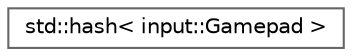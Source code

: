 digraph "Graphical Class Hierarchy"
{
 // LATEX_PDF_SIZE
  bgcolor="transparent";
  edge [fontname=Helvetica,fontsize=10,labelfontname=Helvetica,labelfontsize=10];
  node [fontname=Helvetica,fontsize=10,shape=box,height=0.2,width=0.4];
  rankdir="LR";
  Node0 [id="Node000000",label="std::hash\< input::Gamepad \>",height=0.2,width=0.4,color="grey40", fillcolor="white", style="filled",URL="$structstd_1_1hash_3_01input_1_1Gamepad_01_4.html",tooltip=" "];
}
